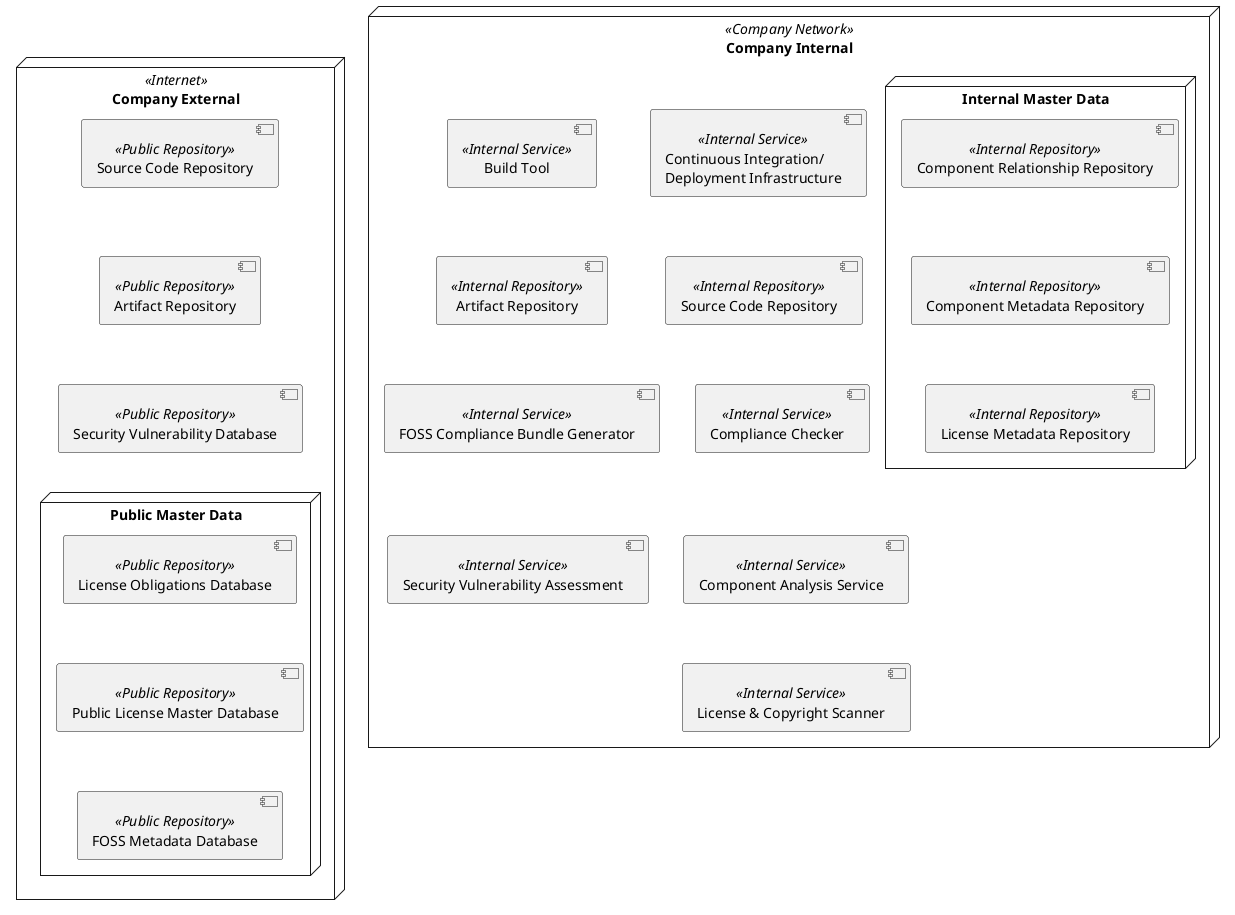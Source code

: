 @startuml

'
' SPDX-License-Identifier: CC-BY-SA-4.0
'
' Showing the tooling landscape as UML deployement diagram
' This is meant to be a big picture, not listing all details
'

'
' Elements: What is public in the Internet
'

skinparam componentStyle uml2

node "Company External" <<Internet>> {

    component [Source Code Repository] as publicsource <<Public Repository>> 

    component [Artifact Repository] as publicartifacts <<Public Repository>>

    component [Security Vulnerability Database] as publicvulnerabilities <<Public Repository>> 

    node "Public Master Data" {

        component [License Obligations Database] as publicobligations <<Public Repository>> 

        component [Public License Master Database] as publiclicenses <<Public Repository>> 

        component [FOSS Metadata Database] as publicmetadata <<Public Repository>> 

    }

}

'
' Elements: What is inside organisation or comapny
'

node "Company Internal" <<Company Network>> {

    component [Continuous Integration/\nDeployment Infrastructure] as cicd <<Internal Service>>

    component [Build Tool] as buildsystem <<Internal Service>>

    component [Source Code Repository] as internalsource <<Internal Repository>> 

    component [Artifact Repository] as internalartifacts <<Internal Repository>> 

    component [Compliance Checker] as compliancechecker <<Internal Service>>

    component [FOSS Compliance Bundle Generator] as fossbundlegenerator <<Internal Service>>

    component [Component Analysis Service] as componentanalysis <<Internal Service>>

    component [License & Copyright Scanner] as licensescanner <<Internal Service>>

    component [Security Vulnerability Assessment] as securityassessment <<Internal Service>>

    node "Internal Master Data" {

        component [Component Relationship Repository] as componentrelationships <<Internal Repository>>

        component [Component Metadata Repository] as componentmetadata <<Internal Repository>> 

        component [License Metadata Repository] as licenses <<Internal Repository>> 

    }

}

' 
' hidden relations to force layout ...
' 

publicsource -[hidden]-> publicartifacts
publicartifacts -[hidden]-> publicvulnerabilities
publicvulnerabilities -[hidden]-> publicobligations

publicobligations -[hidden]-> publiclicenses
publiclicenses -[hidden]-> publicmetadata

cicd -[hidden]-> internalsource
buildsystem -[hidden]-> internalartifacts
internalsource -[hidden]-> compliancechecker
internalartifacts -[hidden]-> fossbundlegenerator
compliancechecker -[hidden]-> componentanalysis
fossbundlegenerator -[hidden]-> securityassessment
componentanalysis -[hidden]-> licensescanner

componentrelationships -[hidden]-> componentmetadata
componentmetadata -[hidden]-> licenses

@enduml

